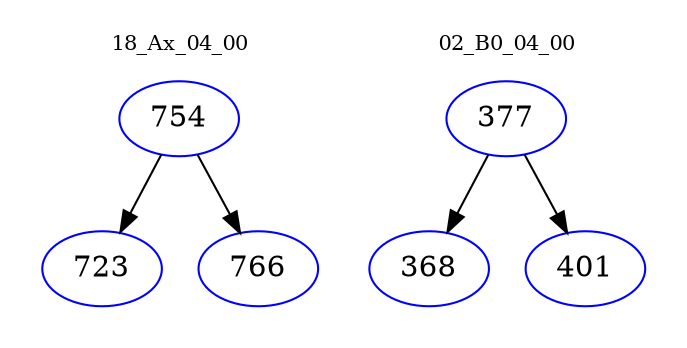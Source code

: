 digraph{
subgraph cluster_0 {
color = white
label = "18_Ax_04_00";
fontsize=10;
T0_754 [label="754", color="blue"]
T0_754 -> T0_723 [color="black"]
T0_723 [label="723", color="blue"]
T0_754 -> T0_766 [color="black"]
T0_766 [label="766", color="blue"]
}
subgraph cluster_1 {
color = white
label = "02_B0_04_00";
fontsize=10;
T1_377 [label="377", color="blue"]
T1_377 -> T1_368 [color="black"]
T1_368 [label="368", color="blue"]
T1_377 -> T1_401 [color="black"]
T1_401 [label="401", color="blue"]
}
}
